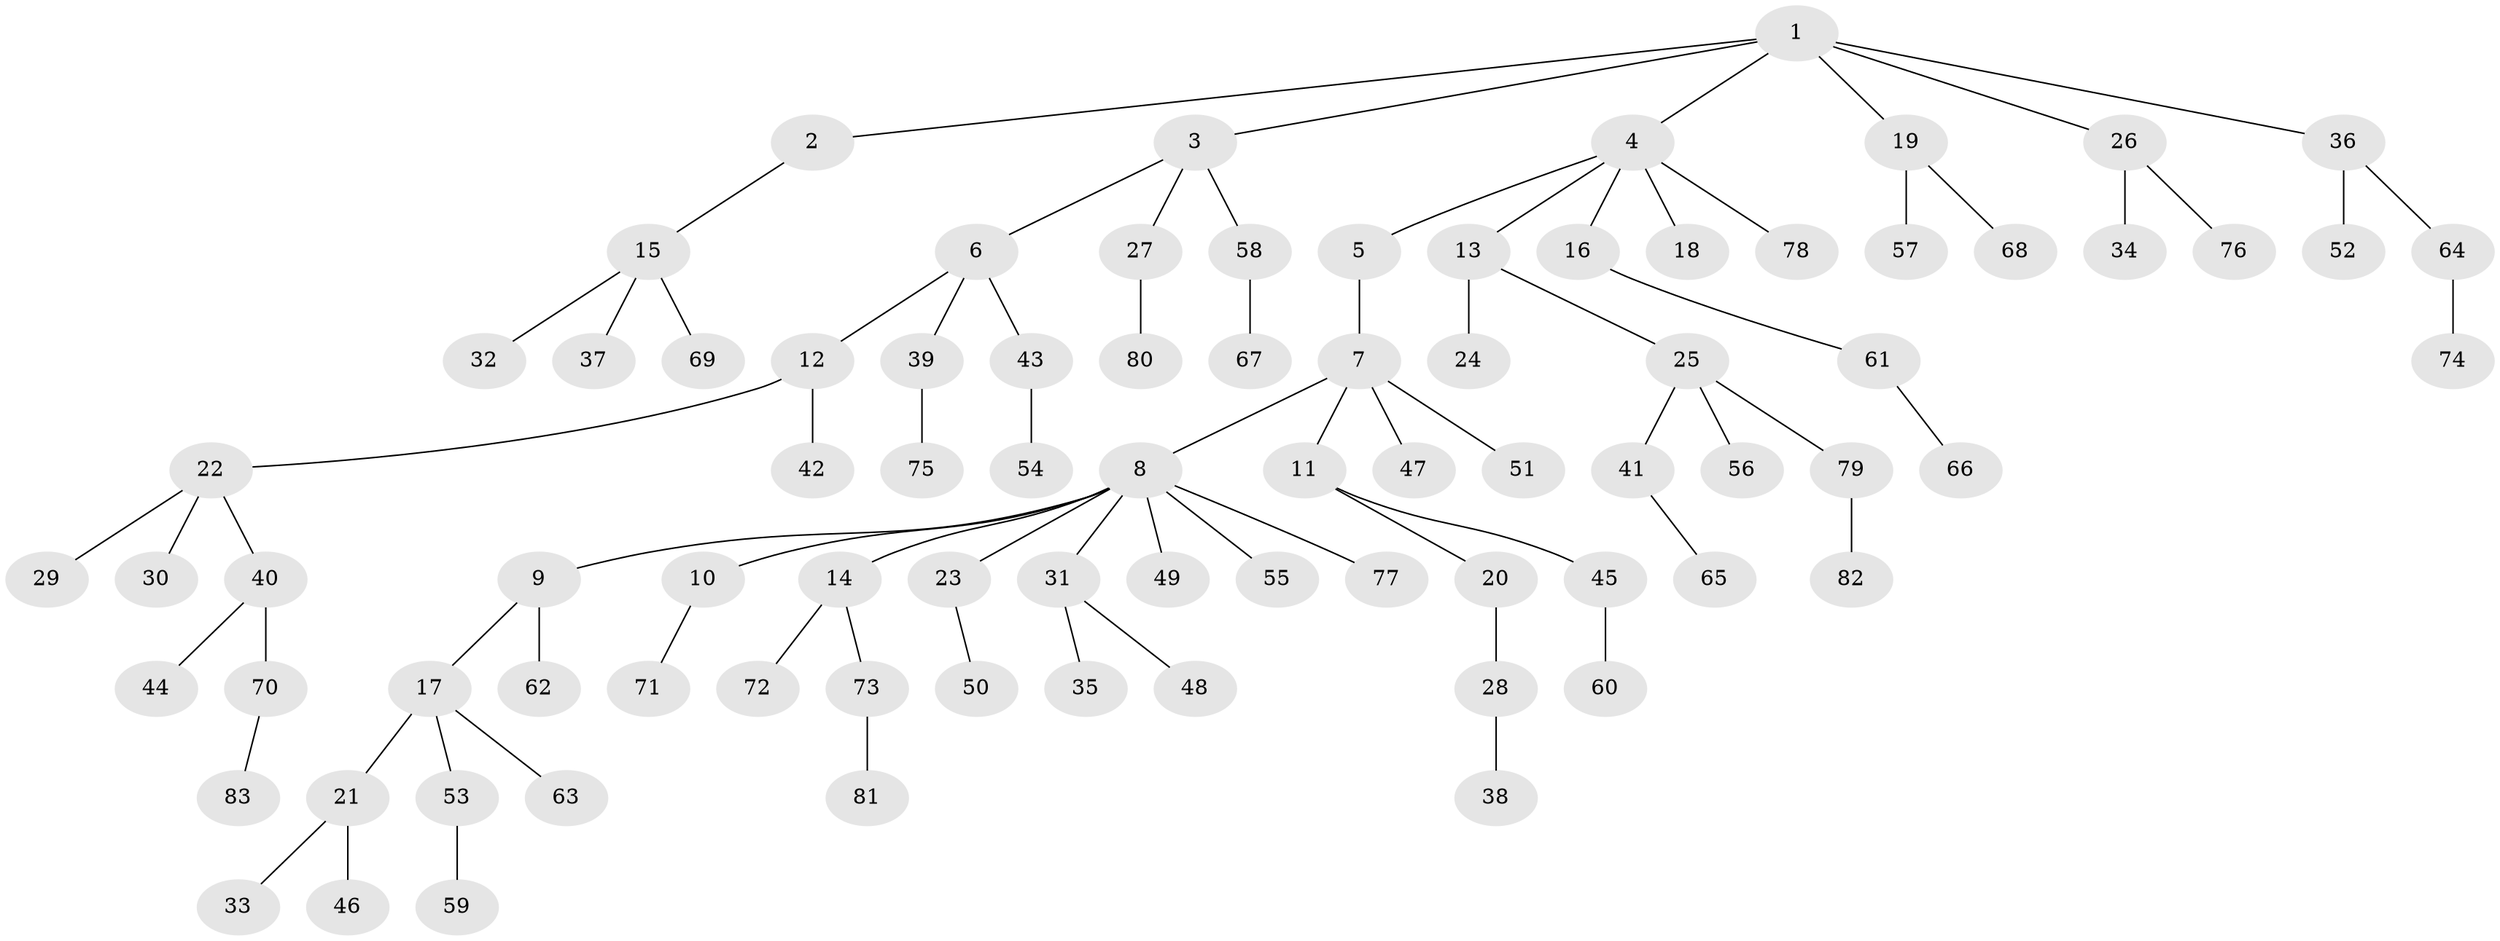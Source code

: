 // Generated by graph-tools (version 1.1) at 2025/11/02/27/25 16:11:25]
// undirected, 83 vertices, 82 edges
graph export_dot {
graph [start="1"]
  node [color=gray90,style=filled];
  1;
  2;
  3;
  4;
  5;
  6;
  7;
  8;
  9;
  10;
  11;
  12;
  13;
  14;
  15;
  16;
  17;
  18;
  19;
  20;
  21;
  22;
  23;
  24;
  25;
  26;
  27;
  28;
  29;
  30;
  31;
  32;
  33;
  34;
  35;
  36;
  37;
  38;
  39;
  40;
  41;
  42;
  43;
  44;
  45;
  46;
  47;
  48;
  49;
  50;
  51;
  52;
  53;
  54;
  55;
  56;
  57;
  58;
  59;
  60;
  61;
  62;
  63;
  64;
  65;
  66;
  67;
  68;
  69;
  70;
  71;
  72;
  73;
  74;
  75;
  76;
  77;
  78;
  79;
  80;
  81;
  82;
  83;
  1 -- 2;
  1 -- 3;
  1 -- 4;
  1 -- 19;
  1 -- 26;
  1 -- 36;
  2 -- 15;
  3 -- 6;
  3 -- 27;
  3 -- 58;
  4 -- 5;
  4 -- 13;
  4 -- 16;
  4 -- 18;
  4 -- 78;
  5 -- 7;
  6 -- 12;
  6 -- 39;
  6 -- 43;
  7 -- 8;
  7 -- 11;
  7 -- 47;
  7 -- 51;
  8 -- 9;
  8 -- 10;
  8 -- 14;
  8 -- 23;
  8 -- 31;
  8 -- 49;
  8 -- 55;
  8 -- 77;
  9 -- 17;
  9 -- 62;
  10 -- 71;
  11 -- 20;
  11 -- 45;
  12 -- 22;
  12 -- 42;
  13 -- 24;
  13 -- 25;
  14 -- 72;
  14 -- 73;
  15 -- 32;
  15 -- 37;
  15 -- 69;
  16 -- 61;
  17 -- 21;
  17 -- 53;
  17 -- 63;
  19 -- 57;
  19 -- 68;
  20 -- 28;
  21 -- 33;
  21 -- 46;
  22 -- 29;
  22 -- 30;
  22 -- 40;
  23 -- 50;
  25 -- 41;
  25 -- 56;
  25 -- 79;
  26 -- 34;
  26 -- 76;
  27 -- 80;
  28 -- 38;
  31 -- 35;
  31 -- 48;
  36 -- 52;
  36 -- 64;
  39 -- 75;
  40 -- 44;
  40 -- 70;
  41 -- 65;
  43 -- 54;
  45 -- 60;
  53 -- 59;
  58 -- 67;
  61 -- 66;
  64 -- 74;
  70 -- 83;
  73 -- 81;
  79 -- 82;
}
